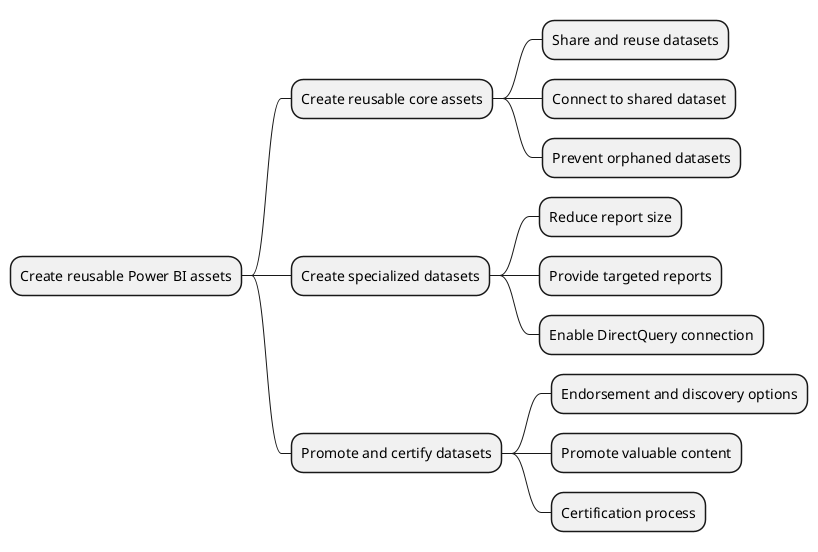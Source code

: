 @startmindmap
* Create reusable Power BI assets
** Create reusable core assets
*** Share and reuse datasets
*** Connect to shared dataset
*** Prevent orphaned datasets
** Create specialized datasets
*** Reduce report size
*** Provide targeted reports
*** Enable DirectQuery connection
** Promote and certify datasets
*** Endorsement and discovery options
*** Promote valuable content
*** Certification process
@endmindmap